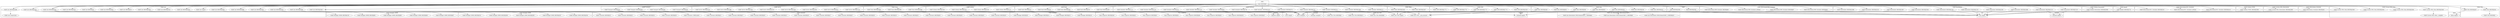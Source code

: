 digraph {
graph [overlap=false]
subgraph cluster_SOAP_Packager {
	label="SOAP::Packager";
	"SOAP::Packager::BEGIN@19";
	"SOAP::Packager::BEGIN@13";
	"SOAP::Packager::BEGIN@14";
	"SOAP::Packager::BEGIN@20";
}
subgraph cluster_SOAP_SOM {
	label="SOAP::SOM";
	"SOAP::SOM::BEGIN@1772";
	"SOAP::SOM::BEGIN@1823";
	"SOAP::SOM::BEGIN@1774";
	"SOAP::SOM::BEGIN@1775";
	"SOAP::SOM::BEGIN@1771";
}
subgraph cluster_SOAP_Transport {
	label="SOAP::Transport";
	"SOAP::Transport::BEGIN@483";
	"SOAP::Transport::BEGIN@465";
	"SOAP::Transport::BEGIN@435";
	"SOAP::Transport::BEGIN@432";
}
subgraph cluster_SOAP_Schema_WSDL {
	label="SOAP::Schema::WSDL";
	"SOAP::Schema::WSDL::BEGIN@2992";
}
subgraph cluster_SOAP_Client {
	label="SOAP::Client";
	"SOAP::Client::BEGIN@2407";
	"SOAP::Client::BEGIN@2404";
}
subgraph cluster_SOAP_XMLSchema1999_Serializer {
	label="SOAP::XMLSchema1999::Serializer";
	"SOAP::XMLSchema1999::Serializer::BEGIN@67";
	"SOAP::XMLSchema1999::Serializer::BEGIN@61";
	"SOAP::XMLSchema1999::Serializer::nilValue";
	"SOAP::XMLSchema1999::Serializer::BEGIN@95";
}
subgraph cluster_SOAP_Server {
	label="SOAP::Server";
	"SOAP::Server::BEGIN@2811";
	"SOAP::Server::BEGIN@2558";
	"SOAP::Server::BEGIN@2591";
	"SOAP::Server::BEGIN@2592";
	"SOAP::Server::BEGIN@2518";
	"SOAP::Server::BEGIN@2569";
	"SOAP::Server::BEGIN@2519";
	"SOAP::Server::BEGIN@2720";
}
subgraph cluster_warnings {
	label="warnings";
	"warnings::unimport";
}
subgraph cluster_vars {
	label="vars";
	"vars::import";
}
subgraph cluster_strict {
	label="strict";
	"strict::import";
	"strict::unimport";
}
subgraph cluster_SOAP_Lite_Utils {
	label="SOAP::Lite::Utils";
	"SOAP::Lite::Utils::BEGIN@12";
	"SOAP::Lite::Utils::BEGIN@2";
	"SOAP::Lite::Utils::BEGIN@6";
	"SOAP::Lite::Utils::__mk_accessors";
	"SOAP::Lite::Utils::import";
}
subgraph cluster_bytes {
	label="bytes";
	"bytes::import";
}
subgraph cluster_SOAP_Custom_XML_Deserializer {
	label="SOAP::Custom::XML::Deserializer";
	"SOAP::Custom::XML::Deserializer::BEGIN@2963";
}
subgraph cluster_SOAP_Lite_Deserializer_XMLSchemaSOAP1_2 {
	label="SOAP::Lite::Deserializer::XMLSchemaSOAP1_2";
	"SOAP::Lite::Deserializer::XMLSchemaSOAP1_2::BEGIN@10";
	"SOAP::Lite::Deserializer::XMLSchemaSOAP1_2::BEGIN@9";
	"SOAP::Lite::Deserializer::XMLSchemaSOAP1_2::BEGIN@2";
}
subgraph cluster_SOAP_Constants {
	label="SOAP::Constants";
	"SOAP::Constants::BEGIN@18";
	"SOAP::Constants::BEGIN@32";
	"SOAP::Constants::BEGIN@28";
	"SOAP::Constants::BEGIN@30";
	"SOAP::Constants::BEGIN@25";
	"SOAP::Constants::BEGIN@19";
	"SOAP::Constants::BEGIN@26";
	"SOAP::Constants::BEGIN@37";
	"SOAP::Constants::BEGIN@17";
	"SOAP::Constants::BEGIN@23";
	"SOAP::Constants::BEGIN@12";
	"SOAP::Constants::BEGIN@20";
	"SOAP::Constants::BEGIN@27";
	"SOAP::Constants::BEGIN@21";
	"SOAP::Constants::CORE:match";
	"SOAP::Constants::BEGIN@29";
	"SOAP::Constants::BEGIN@24";
	"SOAP::Constants::BEGIN@22";
	"SOAP::Constants::BEGIN@13";
}
subgraph cluster_SOAP_XMLSchema_Serializer {
	label="SOAP::XMLSchema::Serializer";
	"SOAP::XMLSchema::Serializer::BEGIN@48";
}
subgraph cluster_constant {
	label="constant";
	"constant::import";
}
subgraph cluster_Exporter {
	label="Exporter";
	"Exporter::import";
}
subgraph cluster_SOAP_Trace {
	label="SOAP::Trace";
	"SOAP::Trace::BEGIN@2889";
	"SOAP::Trace::BEGIN@2881";
	"SOAP::Trace::BEGIN@2903";
}
subgraph cluster_SOAP_Packager_MIME {
	label="SOAP::Packager::MIME";
	"SOAP::Packager::MIME::BEGIN@87";
	"SOAP::Packager::MIME::BEGIN@83";
	"SOAP::Packager::MIME::BEGIN@88";
	"SOAP::Packager::MIME::BEGIN@84";
	"SOAP::Packager::MIME::BEGIN@150";
}
subgraph cluster_SOAP_Deserializer {
	label="SOAP::Deserializer";
	"SOAP::Deserializer::BEGIN@2126";
	"SOAP::Deserializer::BEGIN@1997";
	"SOAP::Deserializer::BEGIN@2004";
	"SOAP::Deserializer::BEGIN@2209";
	"SOAP::Deserializer::BEGIN@2135";
	"SOAP::Deserializer::BEGIN@2182";
	"SOAP::Deserializer::BEGIN@1996";
	"SOAP::Deserializer::BEGIN@2222";
	"SOAP::Deserializer::BEGIN@2125";
	"SOAP::Deserializer::BEGIN@1998";
}
subgraph cluster_SOAP_Utils {
	label="SOAP::Utils";
	"SOAP::Utils::BEGIN@407";
	"SOAP::Utils::BEGIN@404";
	"SOAP::Utils::BEGIN@1";
}
subgraph cluster_SOAP_Schema_Deserializer {
	label="SOAP::Schema::Deserializer";
	"SOAP::Schema::Deserializer::BEGIN@2985";
}
subgraph cluster_SOAP_Schema {
	label="SOAP::Schema";
	"SOAP::Schema::BEGIN@3175";
	"SOAP::Schema::BEGIN@3156";
	"SOAP::Schema::BEGIN@3191";
	"SOAP::Schema::BEGIN@3190";
}
subgraph cluster_overload {
	label="overload";
	"overload::import";
}
subgraph cluster_SOAP_Packager_DIME {
	label="SOAP::Packager::DIME";
	"SOAP::Packager::DIME::BEGIN@264";
	"SOAP::Packager::DIME::BEGIN@267";
	"SOAP::Packager::DIME::BEGIN@263";
	"SOAP::Packager::DIME::BEGIN@268";
	"SOAP::Packager::DIME::BEGIN@310";
}
subgraph cluster_SOAP {
	label="SOAP";
	"SOAP::BEGIN@3387";
	"SOAP::BEGIN@3393";
}
subgraph cluster_main {
	label="main";
	"main::BEGIN@8";
}
subgraph cluster_Class_Inspector {
	label="Class::Inspector";
	"Class::Inspector::BEGIN@47";
	"Class::Inspector::BEGIN@553";
	"Class::Inspector::BEGIN@50";
	"Class::Inspector::BEGIN@46";
	"Class::Inspector::BEGIN@45";
	"Class::Inspector::BEGIN@51";
	"Class::Inspector::BEGIN@42";
	"Class::Inspector::BEGIN@540";
}
subgraph cluster_SOAP_Header {
	label="SOAP::Header";
	"SOAP::Header::BEGIN@719";
}
subgraph cluster_SOAP_Fault {
	label="SOAP::Fault";
	"SOAP::Fault::BEGIN@492";
	"SOAP::Fault::BEGIN@525";
	"SOAP::Fault::BEGIN@510";
	"SOAP::Fault::BEGIN@494";
	"SOAP::Fault::BEGIN@526";
}
subgraph cluster_SOAP_Lite {
	label="SOAP::Lite";
	"SOAP::Lite::BEGIN@3562";
	"SOAP::Lite::BEGIN@20";
	"SOAP::Lite::BEGIN@3699";
	"SOAP::Lite::BEGIN@3486";
	"SOAP::Lite::BEGIN@3600";
	"SOAP::Lite::BEGIN@3447";
	"SOAP::Lite::import";
	"SOAP::Lite::BEGIN@3440";
	"SOAP::Lite::BEGIN@3441";
	"SOAP::Lite::BEGIN@3445";
	"SOAP::Lite::BEGIN@19";
	"SOAP::Lite::BEGIN@3599";
	"SOAP::Lite::BEGIN@3505";
	"SOAP::Lite::BEGIN@3444";
	"SOAP::Lite::BEGIN@3491";
	"SOAP::Lite::BEGIN@3645";
	"SOAP::Lite::soapversion";
	"SOAP::Lite::BEGIN@3443";
}
subgraph cluster_SOAP_Serializer {
	label="SOAP::Serializer";
	"SOAP::Serializer::BEGIN@725";
	"SOAP::Serializer::BEGIN@727";
	"SOAP::Serializer::BEGIN@741";
	"SOAP::Serializer::BEGIN@1172";
	"SOAP::Serializer::BEGIN@731";
	"SOAP::Serializer::BEGIN@842";
	"SOAP::Serializer::BEGIN@726";
	"SOAP::Serializer::BEGIN@1085";
	"SOAP::Serializer::BEGIN@742";
	"SOAP::Serializer::BEGIN@1107";
	"SOAP::Serializer::BEGIN@1037";
	"SOAP::Serializer::BEGIN@1132";
}
subgraph cluster_SOAP_Data {
	label="SOAP::Data";
	"SOAP::Data::BEGIN@550";
	"SOAP::Data::BEGIN@549";
	"SOAP::Data::BEGIN@548";
	"SOAP::Data::BEGIN@625";
	"SOAP::Data::BEGIN@547";
	"SOAP::Data::BEGIN@624";
	"SOAP::Data::BEGIN@565";
}
subgraph cluster_SOAP_Custom_XML_Data {
	label="SOAP::Custom::XML::Data";
	"SOAP::Custom::XML::Data::BEGIN@2936";
	"SOAP::Custom::XML::Data::BEGIN@2949";
	"SOAP::Custom::XML::Data::_compileit";
	"SOAP::Custom::XML::Data::BEGIN@2933";
	"SOAP::Custom::XML::Data::BEGIN@2930";
}
subgraph cluster_SOAP_XMLSchema2001_Serializer {
	label="SOAP::XMLSchema2001::Serializer";
	"SOAP::XMLSchema2001::Serializer::BEGIN@223";
	"SOAP::XMLSchema2001::Serializer::BEGIN@216";
	"SOAP::XMLSchema2001::Serializer::nilValue";
}
"main::BEGIN@8" -> "SOAP::BEGIN@3393";
"SOAP::Lite::BEGIN@3444" -> "SOAP::Constants::BEGIN@28";
"main::BEGIN@8" -> "SOAP::Server::BEGIN@2591";
"SOAP::Lite::BEGIN@3444" -> "SOAP::Constants::BEGIN@19";
"SOAP::Transport::BEGIN@435" -> "Class::Inspector::BEGIN@42";
"SOAP::Lite::BEGIN@3445" -> "SOAP::Packager::DIME::BEGIN@310";
"SOAP::Utils::BEGIN@407" -> "bytes::import";
"SOAP::Lite::BEGIN@3445" -> "SOAP::Packager::DIME::BEGIN@267";
"SOAP::Transport::BEGIN@435" -> "Class::Inspector::BEGIN@47";
"SOAP::Server::BEGIN@2519" -> "Exporter::import";
"SOAP::Lite::BEGIN@3447" -> "Exporter::import";
"SOAP::Data::BEGIN@548" -> "Exporter::import";
"SOAP::Serializer::BEGIN@1037" -> "warnings::unimport";
"main::BEGIN@8" -> "SOAP::Lite::BEGIN@20";
"main::BEGIN@8" -> "SOAP::Lite::BEGIN@3699";
"main::BEGIN@8" -> "SOAP::Deserializer::BEGIN@2004";
"SOAP::Transport::BEGIN@435" -> "Class::Inspector::BEGIN@553";
"main::BEGIN@8" -> "SOAP::Custom::XML::Data::BEGIN@2930";
"SOAP::Lite::BEGIN@3445" -> "SOAP::Packager::MIME::BEGIN@83";
"main::BEGIN@8" -> "SOAP::Lite::import";
"main::BEGIN@8" -> "SOAP::Server::BEGIN@2592";
"main::BEGIN@8" -> "SOAP::Trace::BEGIN@2881";
"main::BEGIN@8" -> "SOAP::SOM::BEGIN@1775";
"SOAP::Lite::BEGIN@3444" -> "SOAP::Constants::BEGIN@23";
"main::BEGIN@8" -> "SOAP::XMLSchema2001::Serializer::BEGIN@223";
"main::BEGIN@8" -> "SOAP::Serializer::BEGIN@1172";
"main::BEGIN@8" -> "SOAP::Transport::BEGIN@432";
"SOAP::Lite::BEGIN@3444" -> "SOAP::Constants::BEGIN@21";
"SOAP::Lite::BEGIN@3444" -> "SOAP::XMLSchema2001::Serializer::nilValue";
"SOAP::Lite::BEGIN@3445" -> "SOAP::Packager::BEGIN@20";
"main::BEGIN@8" -> "SOAP::Lite::BEGIN@3444";
"main::BEGIN@8" -> "SOAP::Lite::BEGIN@3505";
"main::BEGIN@8" -> "SOAP::Lite::BEGIN@3491";
"SOAP::Lite::BEGIN@3445" -> "SOAP::Packager::BEGIN@14";
"main::BEGIN@8" -> "SOAP::Server::BEGIN@2519";
"SOAP::Lite::BEGIN@3445" -> "SOAP::Packager::DIME::BEGIN@264";
"SOAP::Serializer::BEGIN@725" -> "SOAP::Lite::Utils::BEGIN@2";
"main::BEGIN@8" -> "SOAP::Schema::BEGIN@3190";
"SOAP::Lite::BEGIN@3444" -> "SOAP::Constants::BEGIN@26";
"SOAP::Transport::BEGIN@435" -> "Class::Inspector::BEGIN@50";
"main::BEGIN@8" -> "SOAP::Trace::BEGIN@2889";
"main::BEGIN@8" -> "SOAP::Deserializer::BEGIN@2222";
"SOAP::Lite::BEGIN@3444" -> "SOAP::Constants::BEGIN@12";
"main::BEGIN@8" -> "SOAP::Serializer::BEGIN@741";
"SOAP::Serializer::BEGIN@725" -> "SOAP::Lite::Utils::BEGIN@6";
"main::BEGIN@8" -> "SOAP::Lite::BEGIN@19";
"main::BEGIN@8" -> "SOAP::Deserializer::BEGIN@2209";
"SOAP::Data::BEGIN@550" -> "SOAP::Lite::Deserializer::XMLSchemaSOAP1_2::BEGIN@9";
"main::BEGIN@8" -> "SOAP::Client::BEGIN@2407";
"main::BEGIN@8" -> "SOAP::Data::BEGIN@625";
"SOAP::Serializer::BEGIN@725" -> "SOAP::Lite::Utils::import";
"SOAP::SOM::BEGIN@1772" -> "SOAP::Lite::Utils::import";
"SOAP::Deserializer::BEGIN@1997" -> "SOAP::Lite::Utils::import";
"SOAP::Client::BEGIN@2404" -> "SOAP::Lite::Utils::import";
"SOAP::Lite::BEGIN@3443" -> "SOAP::Lite::Utils::import";
"main::BEGIN@8" -> "SOAP::Serializer::BEGIN@1132";
"main::BEGIN@8" -> "SOAP::Schema::Deserializer::BEGIN@2985";
"SOAP::Lite::BEGIN@3445" -> "SOAP::Packager::MIME::BEGIN@87";
"main::BEGIN@8" -> "SOAP::Utils::BEGIN@404";
"SOAP::Lite::BEGIN@3444" -> "SOAP::Constants::BEGIN@18";
"SOAP::Serializer::BEGIN@725" -> "SOAP::Lite::Utils::BEGIN@12";
"main::BEGIN@8" -> "SOAP::Header::BEGIN@719";
"SOAP::Data::BEGIN@550" -> "SOAP::Lite::Deserializer::XMLSchemaSOAP1_2::BEGIN@2";
"main::BEGIN@8" -> "SOAP::Schema::BEGIN@3191";
"main::BEGIN@8" -> "SOAP::Data::BEGIN@549";
"main::BEGIN@8" -> "SOAP::XMLSchema::Serializer::BEGIN@48";
"main::BEGIN@8" -> "SOAP::XMLSchema1999::Serializer::BEGIN@67";
"main::BEGIN@8" -> "SOAP::Trace::BEGIN@2903";
"main::BEGIN@8" -> "SOAP::XMLSchema1999::Serializer::BEGIN@95";
"SOAP::Lite::BEGIN@3445" -> "SOAP::Packager::MIME::BEGIN@150";
"main::BEGIN@8" -> "SOAP::Custom::XML::Data::BEGIN@2933";
"main::BEGIN@8" -> "SOAP::Data::BEGIN@550";
"main::BEGIN@8" -> "SOAP::Fault::BEGIN@492";
"main::BEGIN@8" -> "SOAP::Deserializer::BEGIN@2182";
"main::BEGIN@8" -> "SOAP::Serializer::BEGIN@1085";
"main::BEGIN@8" -> "SOAP::Deserializer::BEGIN@1996";
"main::BEGIN@8" -> "SOAP::Serializer::BEGIN@742";
"main::BEGIN@8" -> "SOAP::Deserializer::BEGIN@2125";
"main::BEGIN@8" -> "SOAP::Deserializer::BEGIN@1998";
"main::BEGIN@8" -> "SOAP::Serializer::BEGIN@725";
"main::BEGIN@8" -> "SOAP::SOM::BEGIN@1774";
"main::BEGIN@8" -> "SOAP::Lite::BEGIN@3600";
"main::BEGIN@8" -> "SOAP::SOM::BEGIN@1771";
"SOAP::Transport::BEGIN@435" -> "Class::Inspector::BEGIN@51";
"main::BEGIN@8" -> "SOAP::Fault::BEGIN@494";
"main::BEGIN@8" -> "SOAP::Fault::BEGIN@510";
"SOAP::Lite::BEGIN@3444" -> "SOAP::XMLSchema1999::Serializer::nilValue";
"main::BEGIN@8" -> "SOAP::XMLSchema2001::Serializer::BEGIN@216";
"SOAP::Lite::BEGIN@3445" -> "SOAP::Packager::DIME::BEGIN@268";
"main::BEGIN@8" -> "SOAP::Lite::BEGIN@3599";
"SOAP::SOM::BEGIN@1774" -> "SOAP::Lite::Utils::__mk_accessors";
"SOAP::Client::BEGIN@2407" -> "SOAP::Lite::Utils::__mk_accessors";
"SOAP::Serializer::BEGIN@741" -> "SOAP::Lite::Utils::__mk_accessors";
"SOAP::Deserializer::BEGIN@2004" -> "SOAP::Lite::Utils::__mk_accessors";
"SOAP::Lite::BEGIN@3599" -> "SOAP::Lite::Utils::__mk_accessors";
"main::BEGIN@8" -> "SOAP::Server::BEGIN@2558";
"main::BEGIN@8" -> "SOAP::Lite::BEGIN@3562";
"SOAP::Deserializer::BEGIN@2126" -> "constant::import";
"SOAP::Deserializer::BEGIN@2125" -> "constant::import";
"main::BEGIN@8" -> "SOAP::Lite::BEGIN@3486";
"SOAP::Lite::BEGIN@3600" -> "strict::unimport";
"SOAP::BEGIN@3393" -> "strict::unimport";
"SOAP::Fault::BEGIN@510" -> "strict::unimport";
"SOAP::Server::BEGIN@2558" -> "strict::unimport";
"SOAP::Lite::BEGIN@3562" -> "strict::unimport";
"SOAP::Lite::BEGIN@3699" -> "strict::unimport";
"SOAP::Transport::BEGIN@483" -> "strict::unimport";
"SOAP::Serializer::BEGIN@842" -> "strict::unimport";
"SOAP::Server::BEGIN@2592" -> "strict::unimport";
"SOAP::SOM::BEGIN@1775" -> "strict::unimport";
"SOAP::Transport::BEGIN@465" -> "strict::unimport";
"SOAP::Serializer::BEGIN@1172" -> "strict::unimport";
"SOAP::Fault::BEGIN@526" -> "strict::unimport";
"SOAP::Server::BEGIN@2569" -> "strict::unimport";
"SOAP::Lite::BEGIN@3505" -> "strict::unimport";
"SOAP::Lite::BEGIN@3491" -> "strict::unimport";
"SOAP::Serializer::BEGIN@1107" -> "strict::unimport";
"SOAP::Schema::BEGIN@3175" -> "strict::unimport";
"SOAP::Server::BEGIN@2811" -> "strict::unimport";
"SOAP::Trace::BEGIN@2889" -> "strict::unimport";
"SOAP::Deserializer::BEGIN@2222" -> "strict::unimport";
"SOAP::Data::BEGIN@565" -> "strict::unimport";
"SOAP::Lite::BEGIN@3645" -> "strict::unimport";
"SOAP::Data::BEGIN@625" -> "strict::unimport";
"SOAP::Serializer::BEGIN@1132" -> "strict::unimport";
"SOAP::Server::BEGIN@2720" -> "strict::unimport";
"SOAP::Schema::BEGIN@3191" -> "strict::unimport";
"SOAP::XMLSchema1999::Serializer::BEGIN@67" -> "strict::unimport";
"SOAP::Trace::BEGIN@2903" -> "strict::unimport";
"SOAP::Custom::XML::Data::BEGIN@2936" -> "strict::unimport";
"SOAP::Serializer::BEGIN@742" -> "strict::unimport";
"main::BEGIN@8" -> "SOAP::Lite::BEGIN@3447";
"SOAP::Lite::BEGIN@3445" -> "SOAP::Packager::DIME::BEGIN@263";
"main::BEGIN@8" -> "SOAP::Transport::BEGIN@483";
"main::BEGIN@8" -> "SOAP::Serializer::BEGIN@842";
"SOAP::Lite::BEGIN@3444" -> "SOAP::Constants::BEGIN@37";
"SOAP::SOM::BEGIN@1823" -> "overload::import";
"SOAP::Fault::BEGIN@494" -> "overload::import";
"SOAP::Custom::XML::Data::BEGIN@2933" -> "overload::import";
"SOAP::Lite::BEGIN@3444" -> "SOAP::Constants::BEGIN@20";
"main::BEGIN@8" -> "SOAP::Transport::BEGIN@465";
"SOAP::Lite::BEGIN@3445" -> "SOAP::Packager::MIME::BEGIN@84";
"main::BEGIN@8" -> "SOAP::XMLSchema1999::Serializer::BEGIN@61";
"main::BEGIN@8" -> "SOAP::Serializer::BEGIN@731";
"main::BEGIN@8" -> "SOAP::Client::BEGIN@2404";
"main::BEGIN@8" -> "SOAP::Fault::BEGIN@526";
"main::BEGIN@8" -> "SOAP::Server::BEGIN@2569";
"main::BEGIN@8" -> "SOAP::Deserializer::BEGIN@2135";
"SOAP::Transport::BEGIN@435" -> "Class::Inspector::BEGIN@46";
"SOAP::Lite::BEGIN@3444" -> "SOAP::Constants::BEGIN@29";
"SOAP::Lite::BEGIN@3444" -> "SOAP::Constants::BEGIN@24";
"main::BEGIN@8" -> "SOAP::Serializer::BEGIN@726";
"main::BEGIN@8" -> "SOAP::Custom::XML::Deserializer::BEGIN@2963";
"main::BEGIN@8" -> "SOAP::Server::BEGIN@2518";
"main::BEGIN@8" -> "SOAP::Serializer::BEGIN@1107";
"main::BEGIN@8" -> "SOAP::Lite::BEGIN@3443";
"main::BEGIN@8" -> "SOAP::SOM::BEGIN@1823";
"main::BEGIN@8" -> "SOAP::Fault::BEGIN@525";
"main::BEGIN@8" -> "SOAP::Schema::WSDL::BEGIN@2992";
"SOAP::Custom::XML::Data::BEGIN@2949" -> "SOAP::Custom::XML::Data::_compileit";
"main::BEGIN@8" -> "SOAP::Deserializer::BEGIN@1997";
"main::BEGIN@8" -> "SOAP::Schema::BEGIN@3175";
"SOAP::Lite::BEGIN@3444" -> "SOAP::Constants::BEGIN@25";
"main::BEGIN@8" -> "SOAP::Server::BEGIN@2811";
"SOAP::Transport::BEGIN@435" -> "Class::Inspector::BEGIN@45";
"SOAP::Lite::BEGIN@3445" -> "SOAP::Packager::BEGIN@13";
"SOAP::Lite::BEGIN@3444" -> "SOAP::Constants::BEGIN@17";
"main::BEGIN@8" -> "SOAP::Lite::BEGIN@3440";
"SOAP::Data::BEGIN@550" -> "SOAP::Lite::Deserializer::XMLSchemaSOAP1_2::BEGIN@10";
"main::BEGIN@8" -> "SOAP::Deserializer::BEGIN@2126";
"main::BEGIN@8" -> "SOAP::Lite::BEGIN@3445";
"SOAP::XMLSchema2001::Serializer::BEGIN@216" -> "vars::import";
"SOAP::Custom::XML::Data::BEGIN@2930" -> "vars::import";
"SOAP::Transport::BEGIN@432" -> "vars::import";
"SOAP::XMLSchema1999::Serializer::BEGIN@61" -> "vars::import";
"SOAP::Deserializer::BEGIN@2135" -> "vars::import";
"SOAP::Custom::XML::Deserializer::BEGIN@2963" -> "vars::import";
"SOAP::Schema::WSDL::BEGIN@2992" -> "vars::import";
"SOAP::Lite::BEGIN@3440" -> "vars::import";
"SOAP::Deserializer::BEGIN@2209" -> "vars::import";
"SOAP::Schema::Deserializer::BEGIN@2985" -> "vars::import";
"SOAP::BEGIN@3387" -> "vars::import";
"SOAP::Header::BEGIN@719" -> "vars::import";
"SOAP::Serializer::BEGIN@727" -> "vars::import";
"SOAP::XMLSchema::Serializer::BEGIN@48" -> "vars::import";
"SOAP::Deserializer::BEGIN@2182" -> "vars::import";
"SOAP::Deserializer::BEGIN@1996" -> "vars::import";
"SOAP::Serializer::BEGIN@1085" -> "vars::import";
"SOAP::Data::BEGIN@547" -> "vars::import";
"SOAP::Lite::BEGIN@3444" -> "SOAP::Constants::BEGIN@27";
"main::BEGIN@8" -> "SOAP::Data::BEGIN@565";
"SOAP::Lite::BEGIN@3444" -> "SOAP::Constants::BEGIN@22";
"main::BEGIN@8" -> "SOAP::Lite::BEGIN@3645";
"main::BEGIN@8" -> "SOAP::Data::BEGIN@548";
"SOAP::Lite::BEGIN@3444" -> "SOAP::Constants::BEGIN@13";
"main::BEGIN@8" -> "SOAP::Data::BEGIN@624";
"main::BEGIN@8" -> "SOAP::BEGIN@3387";
"SOAP::Lite::BEGIN@3445" -> "SOAP::Packager::MIME::BEGIN@88";
"SOAP::Lite::BEGIN@3444" -> "SOAP::Constants::BEGIN@32";
"main::BEGIN@8" -> "SOAP::Server::BEGIN@2720";
"SOAP::Lite::BEGIN@3444" -> "SOAP::Constants::BEGIN@30";
"main::BEGIN@8" -> "SOAP::Custom::XML::Data::BEGIN@2949";
"main::BEGIN@8" -> "SOAP::Utils::BEGIN@407";
"main::BEGIN@8" -> "SOAP::SOM::BEGIN@1772";
"SOAP::Transport::BEGIN@435" -> "Class::Inspector::BEGIN@540";
"main::BEGIN@8" -> "SOAP::Serializer::BEGIN@1037";
"main::BEGIN@8" -> "SOAP::Lite::BEGIN@3441";
"main::BEGIN@8" -> "SOAP::Serializer::BEGIN@727";
"SOAP::Utils::BEGIN@404" -> "SOAP::Utils::BEGIN@1";
"main::BEGIN@8" -> "SOAP::Custom::XML::Data::BEGIN@2936";
"SOAP::Lite::BEGIN@3445" -> "SOAP::Packager::BEGIN@19";
"SOAP::Lite::BEGIN@3444" -> "SOAP::Constants::CORE:match";
"main::BEGIN@8" -> "SOAP::Schema::BEGIN@3156";
"SOAP::Lite::BEGIN@20" -> "strict::import";
"main::BEGIN@8" -> "SOAP::Transport::BEGIN@435";
"main::BEGIN@8" -> "SOAP::Data::BEGIN@547";
"SOAP::Lite::BEGIN@3486" -> "SOAP::Lite::soapversion";
}
